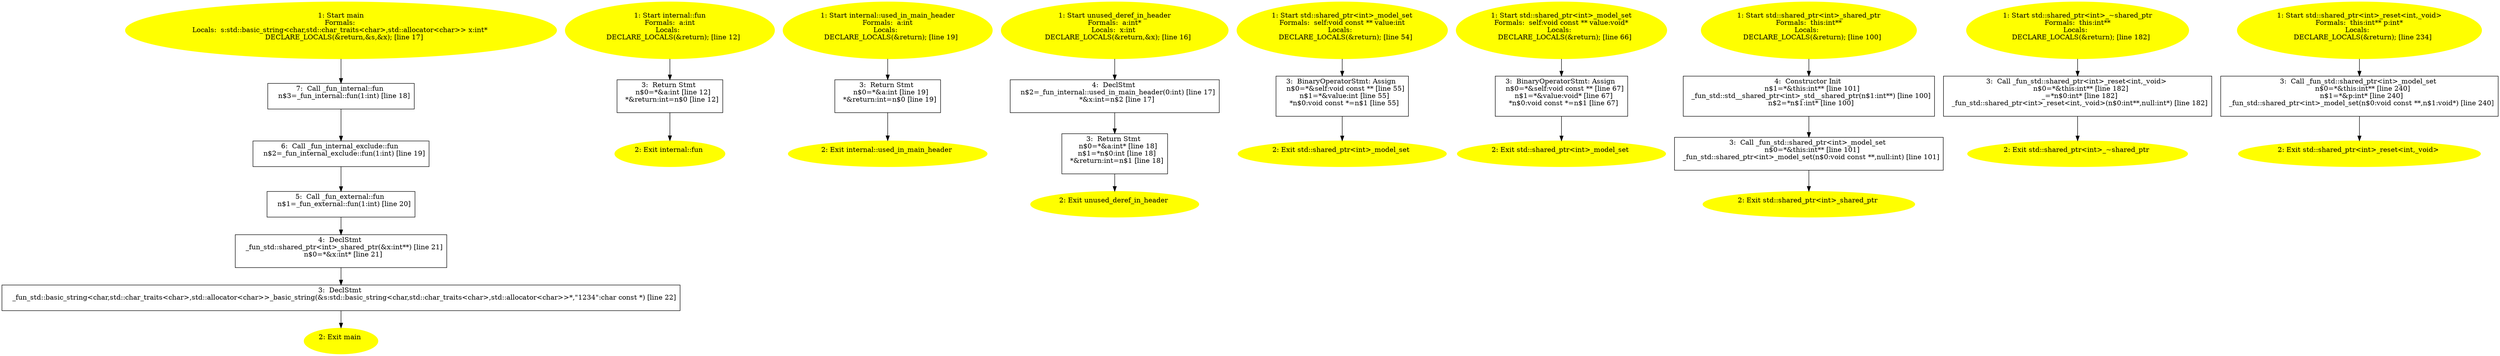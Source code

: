/* @generated */
digraph iCFG {
"main.fad58de7366495db4650cfefac2fcd61_1" [label="1: Start main\nFormals: \nLocals:  s:std::basic_string<char,std::char_traits<char>,std::allocator<char>> x:int* \n   DECLARE_LOCALS(&return,&s,&x); [line 17]\n " color=yellow style=filled]
	

	 "main.fad58de7366495db4650cfefac2fcd61_1" -> "main.fad58de7366495db4650cfefac2fcd61_7" ;
"main.fad58de7366495db4650cfefac2fcd61_2" [label="2: Exit main \n  " color=yellow style=filled]
	

"main.fad58de7366495db4650cfefac2fcd61_3" [label="3:  DeclStmt \n   _fun_std::basic_string<char,std::char_traits<char>,std::allocator<char>>_basic_string(&s:std::basic_string<char,std::char_traits<char>,std::allocator<char>>*,\"1234\":char const *) [line 22]\n " shape="box"]
	

	 "main.fad58de7366495db4650cfefac2fcd61_3" -> "main.fad58de7366495db4650cfefac2fcd61_2" ;
"main.fad58de7366495db4650cfefac2fcd61_4" [label="4:  DeclStmt \n   _fun_std::shared_ptr<int>_shared_ptr(&x:int**) [line 21]\n  n$0=*&x:int* [line 21]\n " shape="box"]
	

	 "main.fad58de7366495db4650cfefac2fcd61_4" -> "main.fad58de7366495db4650cfefac2fcd61_3" ;
"main.fad58de7366495db4650cfefac2fcd61_5" [label="5:  Call _fun_external::fun \n   n$1=_fun_external::fun(1:int) [line 20]\n " shape="box"]
	

	 "main.fad58de7366495db4650cfefac2fcd61_5" -> "main.fad58de7366495db4650cfefac2fcd61_4" ;
"main.fad58de7366495db4650cfefac2fcd61_6" [label="6:  Call _fun_internal_exclude::fun \n   n$2=_fun_internal_exclude::fun(1:int) [line 19]\n " shape="box"]
	

	 "main.fad58de7366495db4650cfefac2fcd61_6" -> "main.fad58de7366495db4650cfefac2fcd61_5" ;
"main.fad58de7366495db4650cfefac2fcd61_7" [label="7:  Call _fun_internal::fun \n   n$3=_fun_internal::fun(1:int) [line 18]\n " shape="box"]
	

	 "main.fad58de7366495db4650cfefac2fcd61_7" -> "main.fad58de7366495db4650cfefac2fcd61_6" ;
"fun#internal#_ZN8internal3funEi.155c7f802a6b5777ac6736e35c7e46a6_1" [label="1: Start internal::fun\nFormals:  a:int\nLocals:  \n   DECLARE_LOCALS(&return); [line 12]\n " color=yellow style=filled]
	

	 "fun#internal#_ZN8internal3funEi.155c7f802a6b5777ac6736e35c7e46a6_1" -> "fun#internal#_ZN8internal3funEi.155c7f802a6b5777ac6736e35c7e46a6_3" ;
"fun#internal#_ZN8internal3funEi.155c7f802a6b5777ac6736e35c7e46a6_2" [label="2: Exit internal::fun \n  " color=yellow style=filled]
	

"fun#internal#_ZN8internal3funEi.155c7f802a6b5777ac6736e35c7e46a6_3" [label="3:  Return Stmt \n   n$0=*&a:int [line 12]\n  *&return:int=n$0 [line 12]\n " shape="box"]
	

	 "fun#internal#_ZN8internal3funEi.155c7f802a6b5777ac6736e35c7e46a6_3" -> "fun#internal#_ZN8internal3funEi.155c7f802a6b5777ac6736e35c7e46a6_2" ;
"used_in_main_header#internal#_ZN8internal19used_in_main_headerEi.b09afca559a746b13c3950e1a73f9839_1" [label="1: Start internal::used_in_main_header\nFormals:  a:int\nLocals:  \n   DECLARE_LOCALS(&return); [line 19]\n " color=yellow style=filled]
	

	 "used_in_main_header#internal#_ZN8internal19used_in_main_headerEi.b09afca559a746b13c3950e1a73f9839_1" -> "used_in_main_header#internal#_ZN8internal19used_in_main_headerEi.b09afca559a746b13c3950e1a73f9839_3" ;
"used_in_main_header#internal#_ZN8internal19used_in_main_headerEi.b09afca559a746b13c3950e1a73f9839_2" [label="2: Exit internal::used_in_main_header \n  " color=yellow style=filled]
	

"used_in_main_header#internal#_ZN8internal19used_in_main_headerEi.b09afca559a746b13c3950e1a73f9839_3" [label="3:  Return Stmt \n   n$0=*&a:int [line 19]\n  *&return:int=n$0 [line 19]\n " shape="box"]
	

	 "used_in_main_header#internal#_ZN8internal19used_in_main_headerEi.b09afca559a746b13c3950e1a73f9839_3" -> "used_in_main_header#internal#_ZN8internal19used_in_main_headerEi.b09afca559a746b13c3950e1a73f9839_2" ;
"unused_deref_in_header#_Z22unused_deref_in_headerPi.4ca6dae5ef0c61fe5177a61b80c5eccb_1" [label="1: Start unused_deref_in_header\nFormals:  a:int*\nLocals:  x:int \n   DECLARE_LOCALS(&return,&x); [line 16]\n " color=yellow style=filled]
	

	 "unused_deref_in_header#_Z22unused_deref_in_headerPi.4ca6dae5ef0c61fe5177a61b80c5eccb_1" -> "unused_deref_in_header#_Z22unused_deref_in_headerPi.4ca6dae5ef0c61fe5177a61b80c5eccb_4" ;
"unused_deref_in_header#_Z22unused_deref_in_headerPi.4ca6dae5ef0c61fe5177a61b80c5eccb_2" [label="2: Exit unused_deref_in_header \n  " color=yellow style=filled]
	

"unused_deref_in_header#_Z22unused_deref_in_headerPi.4ca6dae5ef0c61fe5177a61b80c5eccb_3" [label="3:  Return Stmt \n   n$0=*&a:int* [line 18]\n  n$1=*n$0:int [line 18]\n  *&return:int=n$1 [line 18]\n " shape="box"]
	

	 "unused_deref_in_header#_Z22unused_deref_in_headerPi.4ca6dae5ef0c61fe5177a61b80c5eccb_3" -> "unused_deref_in_header#_Z22unused_deref_in_headerPi.4ca6dae5ef0c61fe5177a61b80c5eccb_2" ;
"unused_deref_in_header#_Z22unused_deref_in_headerPi.4ca6dae5ef0c61fe5177a61b80c5eccb_4" [label="4:  DeclStmt \n   n$2=_fun_internal::used_in_main_header(0:int) [line 17]\n  *&x:int=n$2 [line 17]\n " shape="box"]
	

	 "unused_deref_in_header#_Z22unused_deref_in_headerPi.4ca6dae5ef0c61fe5177a61b80c5eccb_4" -> "unused_deref_in_header#_Z22unused_deref_in_headerPi.4ca6dae5ef0c61fe5177a61b80c5eccb_3" ;
"model_set#shared_ptr<int>#std#(_ZNSt3__110shared_ptrIiE9model_setEPPKvDn).24f333ae8929817fff3c263651c77d16_1" [label="1: Start std::shared_ptr<int>_model_set\nFormals:  self:void const ** value:int\nLocals:  \n   DECLARE_LOCALS(&return); [line 54]\n " color=yellow style=filled]
	

	 "model_set#shared_ptr<int>#std#(_ZNSt3__110shared_ptrIiE9model_setEPPKvDn).24f333ae8929817fff3c263651c77d16_1" -> "model_set#shared_ptr<int>#std#(_ZNSt3__110shared_ptrIiE9model_setEPPKvDn).24f333ae8929817fff3c263651c77d16_3" ;
"model_set#shared_ptr<int>#std#(_ZNSt3__110shared_ptrIiE9model_setEPPKvDn).24f333ae8929817fff3c263651c77d16_2" [label="2: Exit std::shared_ptr<int>_model_set \n  " color=yellow style=filled]
	

"model_set#shared_ptr<int>#std#(_ZNSt3__110shared_ptrIiE9model_setEPPKvDn).24f333ae8929817fff3c263651c77d16_3" [label="3:  BinaryOperatorStmt: Assign \n   n$0=*&self:void const ** [line 55]\n  n$1=*&value:int [line 55]\n  *n$0:void const *=n$1 [line 55]\n " shape="box"]
	

	 "model_set#shared_ptr<int>#std#(_ZNSt3__110shared_ptrIiE9model_setEPPKvDn).24f333ae8929817fff3c263651c77d16_3" -> "model_set#shared_ptr<int>#std#(_ZNSt3__110shared_ptrIiE9model_setEPPKvDn).24f333ae8929817fff3c263651c77d16_2" ;
"model_set#shared_ptr<int>#std#(_ZNSt3__110shared_ptrIiE9model_setEPPKvPv).0cb322c919ae980fbaa034b2b8b82974_1" [label="1: Start std::shared_ptr<int>_model_set\nFormals:  self:void const ** value:void*\nLocals:  \n   DECLARE_LOCALS(&return); [line 66]\n " color=yellow style=filled]
	

	 "model_set#shared_ptr<int>#std#(_ZNSt3__110shared_ptrIiE9model_setEPPKvPv).0cb322c919ae980fbaa034b2b8b82974_1" -> "model_set#shared_ptr<int>#std#(_ZNSt3__110shared_ptrIiE9model_setEPPKvPv).0cb322c919ae980fbaa034b2b8b82974_3" ;
"model_set#shared_ptr<int>#std#(_ZNSt3__110shared_ptrIiE9model_setEPPKvPv).0cb322c919ae980fbaa034b2b8b82974_2" [label="2: Exit std::shared_ptr<int>_model_set \n  " color=yellow style=filled]
	

"model_set#shared_ptr<int>#std#(_ZNSt3__110shared_ptrIiE9model_setEPPKvPv).0cb322c919ae980fbaa034b2b8b82974_3" [label="3:  BinaryOperatorStmt: Assign \n   n$0=*&self:void const ** [line 67]\n  n$1=*&value:void* [line 67]\n  *n$0:void const *=n$1 [line 67]\n " shape="box"]
	

	 "model_set#shared_ptr<int>#std#(_ZNSt3__110shared_ptrIiE9model_setEPPKvPv).0cb322c919ae980fbaa034b2b8b82974_3" -> "model_set#shared_ptr<int>#std#(_ZNSt3__110shared_ptrIiE9model_setEPPKvPv).0cb322c919ae980fbaa034b2b8b82974_2" ;
"shared_ptr#shared_ptr<int>#std#{_ZNSt3__110shared_ptrIiEC1Ev|constexpr}.a83df2e127dfd835cd19672b6db04408_1" [label="1: Start std::shared_ptr<int>_shared_ptr\nFormals:  this:int**\nLocals:  \n   DECLARE_LOCALS(&return); [line 100]\n " color=yellow style=filled]
	

	 "shared_ptr#shared_ptr<int>#std#{_ZNSt3__110shared_ptrIiEC1Ev|constexpr}.a83df2e127dfd835cd19672b6db04408_1" -> "shared_ptr#shared_ptr<int>#std#{_ZNSt3__110shared_ptrIiEC1Ev|constexpr}.a83df2e127dfd835cd19672b6db04408_4" ;
"shared_ptr#shared_ptr<int>#std#{_ZNSt3__110shared_ptrIiEC1Ev|constexpr}.a83df2e127dfd835cd19672b6db04408_2" [label="2: Exit std::shared_ptr<int>_shared_ptr \n  " color=yellow style=filled]
	

"shared_ptr#shared_ptr<int>#std#{_ZNSt3__110shared_ptrIiEC1Ev|constexpr}.a83df2e127dfd835cd19672b6db04408_3" [label="3:  Call _fun_std::shared_ptr<int>_model_set \n   n$0=*&this:int** [line 101]\n  _fun_std::shared_ptr<int>_model_set(n$0:void const **,null:int) [line 101]\n " shape="box"]
	

	 "shared_ptr#shared_ptr<int>#std#{_ZNSt3__110shared_ptrIiEC1Ev|constexpr}.a83df2e127dfd835cd19672b6db04408_3" -> "shared_ptr#shared_ptr<int>#std#{_ZNSt3__110shared_ptrIiEC1Ev|constexpr}.a83df2e127dfd835cd19672b6db04408_2" ;
"shared_ptr#shared_ptr<int>#std#{_ZNSt3__110shared_ptrIiEC1Ev|constexpr}.a83df2e127dfd835cd19672b6db04408_4" [label="4:  Constructor Init \n   n$1=*&this:int** [line 101]\n  _fun_std::std__shared_ptr<int>_std__shared_ptr(n$1:int**) [line 100]\n  n$2=*n$1:int* [line 100]\n " shape="box"]
	

	 "shared_ptr#shared_ptr<int>#std#{_ZNSt3__110shared_ptrIiEC1Ev|constexpr}.a83df2e127dfd835cd19672b6db04408_4" -> "shared_ptr#shared_ptr<int>#std#{_ZNSt3__110shared_ptrIiEC1Ev|constexpr}.a83df2e127dfd835cd19672b6db04408_3" ;
"~shared_ptr#shared_ptr<int>#std#(_ZNSt3__110shared_ptrIiED0Ev).64f04c4b2ed4a174cbcd135fb2e0998b_1" [label="1: Start std::shared_ptr<int>_~shared_ptr\nFormals:  this:int**\nLocals:  \n   DECLARE_LOCALS(&return); [line 182]\n " color=yellow style=filled]
	

	 "~shared_ptr#shared_ptr<int>#std#(_ZNSt3__110shared_ptrIiED0Ev).64f04c4b2ed4a174cbcd135fb2e0998b_1" -> "~shared_ptr#shared_ptr<int>#std#(_ZNSt3__110shared_ptrIiED0Ev).64f04c4b2ed4a174cbcd135fb2e0998b_3" ;
"~shared_ptr#shared_ptr<int>#std#(_ZNSt3__110shared_ptrIiED0Ev).64f04c4b2ed4a174cbcd135fb2e0998b_2" [label="2: Exit std::shared_ptr<int>_~shared_ptr \n  " color=yellow style=filled]
	

"~shared_ptr#shared_ptr<int>#std#(_ZNSt3__110shared_ptrIiED0Ev).64f04c4b2ed4a174cbcd135fb2e0998b_3" [label="3:  Call _fun_std::shared_ptr<int>_reset<int,_void> \n   n$0=*&this:int** [line 182]\n  _=*n$0:int* [line 182]\n  _fun_std::shared_ptr<int>_reset<int,_void>(n$0:int**,null:int*) [line 182]\n " shape="box"]
	

	 "~shared_ptr#shared_ptr<int>#std#(_ZNSt3__110shared_ptrIiED0Ev).64f04c4b2ed4a174cbcd135fb2e0998b_3" -> "~shared_ptr#shared_ptr<int>#std#(_ZNSt3__110shared_ptrIiED0Ev).64f04c4b2ed4a174cbcd135fb2e0998b_2" ;
"reset<int,_void>#shared_ptr<int>#std#(_ZNSt3__110shared_ptrIiE5resetIivEEvPT_).a1205b56a9f5cca1b1c1504f3db46c6e_1" [label="1: Start std::shared_ptr<int>_reset<int,_void>\nFormals:  this:int** p:int*\nLocals:  \n   DECLARE_LOCALS(&return); [line 234]\n " color=yellow style=filled]
	

	 "reset<int,_void>#shared_ptr<int>#std#(_ZNSt3__110shared_ptrIiE5resetIivEEvPT_).a1205b56a9f5cca1b1c1504f3db46c6e_1" -> "reset<int,_void>#shared_ptr<int>#std#(_ZNSt3__110shared_ptrIiE5resetIivEEvPT_).a1205b56a9f5cca1b1c1504f3db46c6e_3" ;
"reset<int,_void>#shared_ptr<int>#std#(_ZNSt3__110shared_ptrIiE5resetIivEEvPT_).a1205b56a9f5cca1b1c1504f3db46c6e_2" [label="2: Exit std::shared_ptr<int>_reset<int,_void> \n  " color=yellow style=filled]
	

"reset<int,_void>#shared_ptr<int>#std#(_ZNSt3__110shared_ptrIiE5resetIivEEvPT_).a1205b56a9f5cca1b1c1504f3db46c6e_3" [label="3:  Call _fun_std::shared_ptr<int>_model_set \n   n$0=*&this:int** [line 240]\n  n$1=*&p:int* [line 240]\n  _fun_std::shared_ptr<int>_model_set(n$0:void const **,n$1:void*) [line 240]\n " shape="box"]
	

	 "reset<int,_void>#shared_ptr<int>#std#(_ZNSt3__110shared_ptrIiE5resetIivEEvPT_).a1205b56a9f5cca1b1c1504f3db46c6e_3" -> "reset<int,_void>#shared_ptr<int>#std#(_ZNSt3__110shared_ptrIiE5resetIivEEvPT_).a1205b56a9f5cca1b1c1504f3db46c6e_2" ;
}
